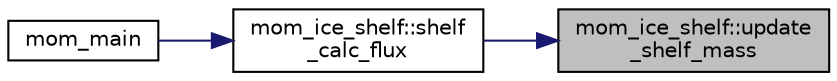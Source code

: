digraph "mom_ice_shelf::update_shelf_mass"
{
 // INTERACTIVE_SVG=YES
 // LATEX_PDF_SIZE
  edge [fontname="Helvetica",fontsize="10",labelfontname="Helvetica",labelfontsize="10"];
  node [fontname="Helvetica",fontsize="10",shape=record];
  rankdir="RL";
  Node1 [label="mom_ice_shelf::update\l_shelf_mass",height=0.2,width=0.4,color="black", fillcolor="grey75", style="filled", fontcolor="black",tooltip="Updates the ice shelf mass using data from a file."];
  Node1 -> Node2 [dir="back",color="midnightblue",fontsize="10",style="solid",fontname="Helvetica"];
  Node2 [label="mom_ice_shelf::shelf\l_calc_flux",height=0.2,width=0.4,color="black", fillcolor="white", style="filled",URL="$namespacemom__ice__shelf.html#a84aff10af35c11912502a9cd7834dd50",tooltip="Calculates fluxes between the ocean and ice-shelf using the three-equations formulation (optional to ..."];
  Node2 -> Node3 [dir="back",color="midnightblue",fontsize="10",style="solid",fontname="Helvetica"];
  Node3 [label="mom_main",height=0.2,width=0.4,color="black", fillcolor="white", style="filled",URL="$MOM__driver_8F90.html#a08fffeb2d8e8acbf9ed4609be6d258c6",tooltip=" "];
}
